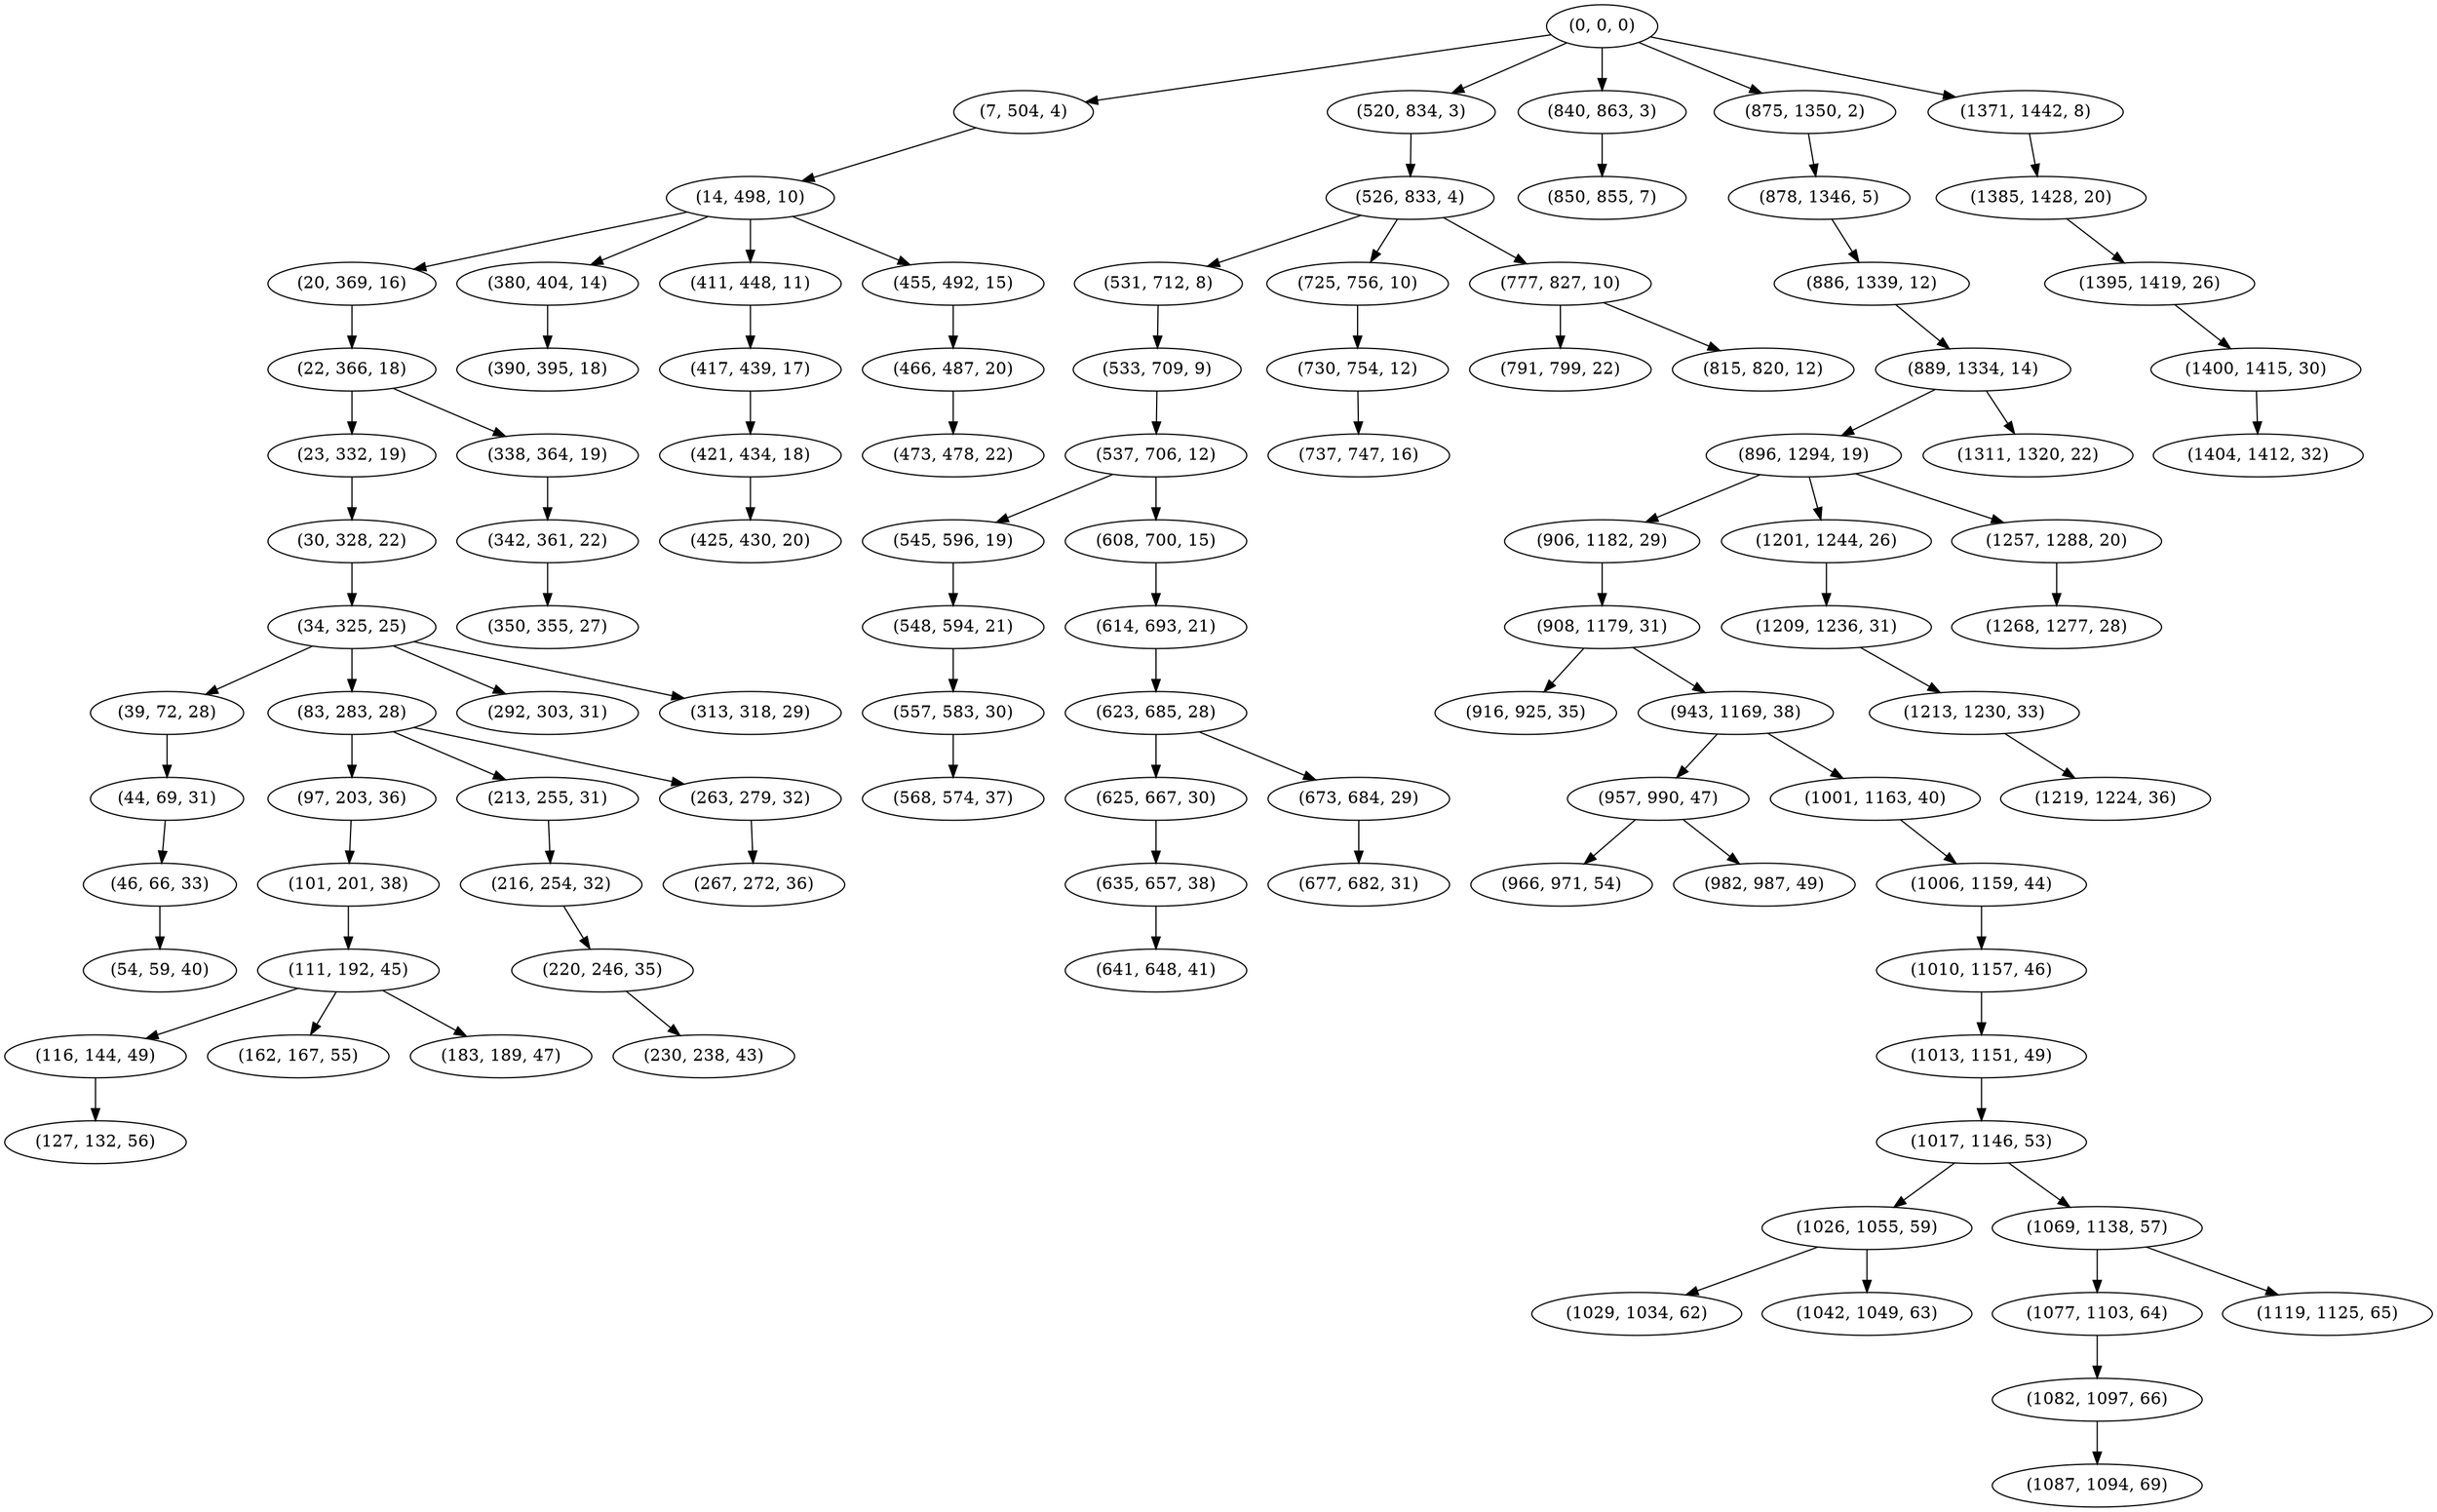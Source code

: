 digraph tree {
    "(0, 0, 0)";
    "(7, 504, 4)";
    "(14, 498, 10)";
    "(20, 369, 16)";
    "(22, 366, 18)";
    "(23, 332, 19)";
    "(30, 328, 22)";
    "(34, 325, 25)";
    "(39, 72, 28)";
    "(44, 69, 31)";
    "(46, 66, 33)";
    "(54, 59, 40)";
    "(83, 283, 28)";
    "(97, 203, 36)";
    "(101, 201, 38)";
    "(111, 192, 45)";
    "(116, 144, 49)";
    "(127, 132, 56)";
    "(162, 167, 55)";
    "(183, 189, 47)";
    "(213, 255, 31)";
    "(216, 254, 32)";
    "(220, 246, 35)";
    "(230, 238, 43)";
    "(263, 279, 32)";
    "(267, 272, 36)";
    "(292, 303, 31)";
    "(313, 318, 29)";
    "(338, 364, 19)";
    "(342, 361, 22)";
    "(350, 355, 27)";
    "(380, 404, 14)";
    "(390, 395, 18)";
    "(411, 448, 11)";
    "(417, 439, 17)";
    "(421, 434, 18)";
    "(425, 430, 20)";
    "(455, 492, 15)";
    "(466, 487, 20)";
    "(473, 478, 22)";
    "(520, 834, 3)";
    "(526, 833, 4)";
    "(531, 712, 8)";
    "(533, 709, 9)";
    "(537, 706, 12)";
    "(545, 596, 19)";
    "(548, 594, 21)";
    "(557, 583, 30)";
    "(568, 574, 37)";
    "(608, 700, 15)";
    "(614, 693, 21)";
    "(623, 685, 28)";
    "(625, 667, 30)";
    "(635, 657, 38)";
    "(641, 648, 41)";
    "(673, 684, 29)";
    "(677, 682, 31)";
    "(725, 756, 10)";
    "(730, 754, 12)";
    "(737, 747, 16)";
    "(777, 827, 10)";
    "(791, 799, 22)";
    "(815, 820, 12)";
    "(840, 863, 3)";
    "(850, 855, 7)";
    "(875, 1350, 2)";
    "(878, 1346, 5)";
    "(886, 1339, 12)";
    "(889, 1334, 14)";
    "(896, 1294, 19)";
    "(906, 1182, 29)";
    "(908, 1179, 31)";
    "(916, 925, 35)";
    "(943, 1169, 38)";
    "(957, 990, 47)";
    "(966, 971, 54)";
    "(982, 987, 49)";
    "(1001, 1163, 40)";
    "(1006, 1159, 44)";
    "(1010, 1157, 46)";
    "(1013, 1151, 49)";
    "(1017, 1146, 53)";
    "(1026, 1055, 59)";
    "(1029, 1034, 62)";
    "(1042, 1049, 63)";
    "(1069, 1138, 57)";
    "(1077, 1103, 64)";
    "(1082, 1097, 66)";
    "(1087, 1094, 69)";
    "(1119, 1125, 65)";
    "(1201, 1244, 26)";
    "(1209, 1236, 31)";
    "(1213, 1230, 33)";
    "(1219, 1224, 36)";
    "(1257, 1288, 20)";
    "(1268, 1277, 28)";
    "(1311, 1320, 22)";
    "(1371, 1442, 8)";
    "(1385, 1428, 20)";
    "(1395, 1419, 26)";
    "(1400, 1415, 30)";
    "(1404, 1412, 32)";
    "(0, 0, 0)" -> "(7, 504, 4)";
    "(0, 0, 0)" -> "(520, 834, 3)";
    "(0, 0, 0)" -> "(840, 863, 3)";
    "(0, 0, 0)" -> "(875, 1350, 2)";
    "(0, 0, 0)" -> "(1371, 1442, 8)";
    "(7, 504, 4)" -> "(14, 498, 10)";
    "(14, 498, 10)" -> "(20, 369, 16)";
    "(14, 498, 10)" -> "(380, 404, 14)";
    "(14, 498, 10)" -> "(411, 448, 11)";
    "(14, 498, 10)" -> "(455, 492, 15)";
    "(20, 369, 16)" -> "(22, 366, 18)";
    "(22, 366, 18)" -> "(23, 332, 19)";
    "(22, 366, 18)" -> "(338, 364, 19)";
    "(23, 332, 19)" -> "(30, 328, 22)";
    "(30, 328, 22)" -> "(34, 325, 25)";
    "(34, 325, 25)" -> "(39, 72, 28)";
    "(34, 325, 25)" -> "(83, 283, 28)";
    "(34, 325, 25)" -> "(292, 303, 31)";
    "(34, 325, 25)" -> "(313, 318, 29)";
    "(39, 72, 28)" -> "(44, 69, 31)";
    "(44, 69, 31)" -> "(46, 66, 33)";
    "(46, 66, 33)" -> "(54, 59, 40)";
    "(83, 283, 28)" -> "(97, 203, 36)";
    "(83, 283, 28)" -> "(213, 255, 31)";
    "(83, 283, 28)" -> "(263, 279, 32)";
    "(97, 203, 36)" -> "(101, 201, 38)";
    "(101, 201, 38)" -> "(111, 192, 45)";
    "(111, 192, 45)" -> "(116, 144, 49)";
    "(111, 192, 45)" -> "(162, 167, 55)";
    "(111, 192, 45)" -> "(183, 189, 47)";
    "(116, 144, 49)" -> "(127, 132, 56)";
    "(213, 255, 31)" -> "(216, 254, 32)";
    "(216, 254, 32)" -> "(220, 246, 35)";
    "(220, 246, 35)" -> "(230, 238, 43)";
    "(263, 279, 32)" -> "(267, 272, 36)";
    "(338, 364, 19)" -> "(342, 361, 22)";
    "(342, 361, 22)" -> "(350, 355, 27)";
    "(380, 404, 14)" -> "(390, 395, 18)";
    "(411, 448, 11)" -> "(417, 439, 17)";
    "(417, 439, 17)" -> "(421, 434, 18)";
    "(421, 434, 18)" -> "(425, 430, 20)";
    "(455, 492, 15)" -> "(466, 487, 20)";
    "(466, 487, 20)" -> "(473, 478, 22)";
    "(520, 834, 3)" -> "(526, 833, 4)";
    "(526, 833, 4)" -> "(531, 712, 8)";
    "(526, 833, 4)" -> "(725, 756, 10)";
    "(526, 833, 4)" -> "(777, 827, 10)";
    "(531, 712, 8)" -> "(533, 709, 9)";
    "(533, 709, 9)" -> "(537, 706, 12)";
    "(537, 706, 12)" -> "(545, 596, 19)";
    "(537, 706, 12)" -> "(608, 700, 15)";
    "(545, 596, 19)" -> "(548, 594, 21)";
    "(548, 594, 21)" -> "(557, 583, 30)";
    "(557, 583, 30)" -> "(568, 574, 37)";
    "(608, 700, 15)" -> "(614, 693, 21)";
    "(614, 693, 21)" -> "(623, 685, 28)";
    "(623, 685, 28)" -> "(625, 667, 30)";
    "(623, 685, 28)" -> "(673, 684, 29)";
    "(625, 667, 30)" -> "(635, 657, 38)";
    "(635, 657, 38)" -> "(641, 648, 41)";
    "(673, 684, 29)" -> "(677, 682, 31)";
    "(725, 756, 10)" -> "(730, 754, 12)";
    "(730, 754, 12)" -> "(737, 747, 16)";
    "(777, 827, 10)" -> "(791, 799, 22)";
    "(777, 827, 10)" -> "(815, 820, 12)";
    "(840, 863, 3)" -> "(850, 855, 7)";
    "(875, 1350, 2)" -> "(878, 1346, 5)";
    "(878, 1346, 5)" -> "(886, 1339, 12)";
    "(886, 1339, 12)" -> "(889, 1334, 14)";
    "(889, 1334, 14)" -> "(896, 1294, 19)";
    "(889, 1334, 14)" -> "(1311, 1320, 22)";
    "(896, 1294, 19)" -> "(906, 1182, 29)";
    "(896, 1294, 19)" -> "(1201, 1244, 26)";
    "(896, 1294, 19)" -> "(1257, 1288, 20)";
    "(906, 1182, 29)" -> "(908, 1179, 31)";
    "(908, 1179, 31)" -> "(916, 925, 35)";
    "(908, 1179, 31)" -> "(943, 1169, 38)";
    "(943, 1169, 38)" -> "(957, 990, 47)";
    "(943, 1169, 38)" -> "(1001, 1163, 40)";
    "(957, 990, 47)" -> "(966, 971, 54)";
    "(957, 990, 47)" -> "(982, 987, 49)";
    "(1001, 1163, 40)" -> "(1006, 1159, 44)";
    "(1006, 1159, 44)" -> "(1010, 1157, 46)";
    "(1010, 1157, 46)" -> "(1013, 1151, 49)";
    "(1013, 1151, 49)" -> "(1017, 1146, 53)";
    "(1017, 1146, 53)" -> "(1026, 1055, 59)";
    "(1017, 1146, 53)" -> "(1069, 1138, 57)";
    "(1026, 1055, 59)" -> "(1029, 1034, 62)";
    "(1026, 1055, 59)" -> "(1042, 1049, 63)";
    "(1069, 1138, 57)" -> "(1077, 1103, 64)";
    "(1069, 1138, 57)" -> "(1119, 1125, 65)";
    "(1077, 1103, 64)" -> "(1082, 1097, 66)";
    "(1082, 1097, 66)" -> "(1087, 1094, 69)";
    "(1201, 1244, 26)" -> "(1209, 1236, 31)";
    "(1209, 1236, 31)" -> "(1213, 1230, 33)";
    "(1213, 1230, 33)" -> "(1219, 1224, 36)";
    "(1257, 1288, 20)" -> "(1268, 1277, 28)";
    "(1371, 1442, 8)" -> "(1385, 1428, 20)";
    "(1385, 1428, 20)" -> "(1395, 1419, 26)";
    "(1395, 1419, 26)" -> "(1400, 1415, 30)";
    "(1400, 1415, 30)" -> "(1404, 1412, 32)";
}
